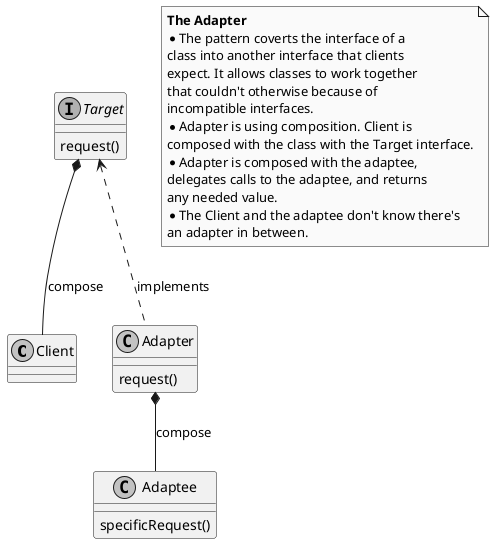 @startuml
skinparam monochrome true
class Client
Interface Target {
    request()
}
class Adapter {
    request()
}
class Adaptee {
    specificRequest()
}

Target *-- Client : compose
Target <.. Adapter : implements
Adapter *-- Adaptee : compose

note as N1
    <b>The Adapter
    * The pattern coverts the interface of a
    class into another interface that clients
    expect. It allows classes to work together
    that couldn't otherwise because of
    incompatible interfaces.
    * Adapter is using composition. Client is
    composed with the class with the Target interface.
    * Adapter is composed with the adaptee,
    delegates calls to the adaptee, and returns
    any needed value.
    * The Client and the adaptee don't know there's
    an adapter in between.
end note


@enduml